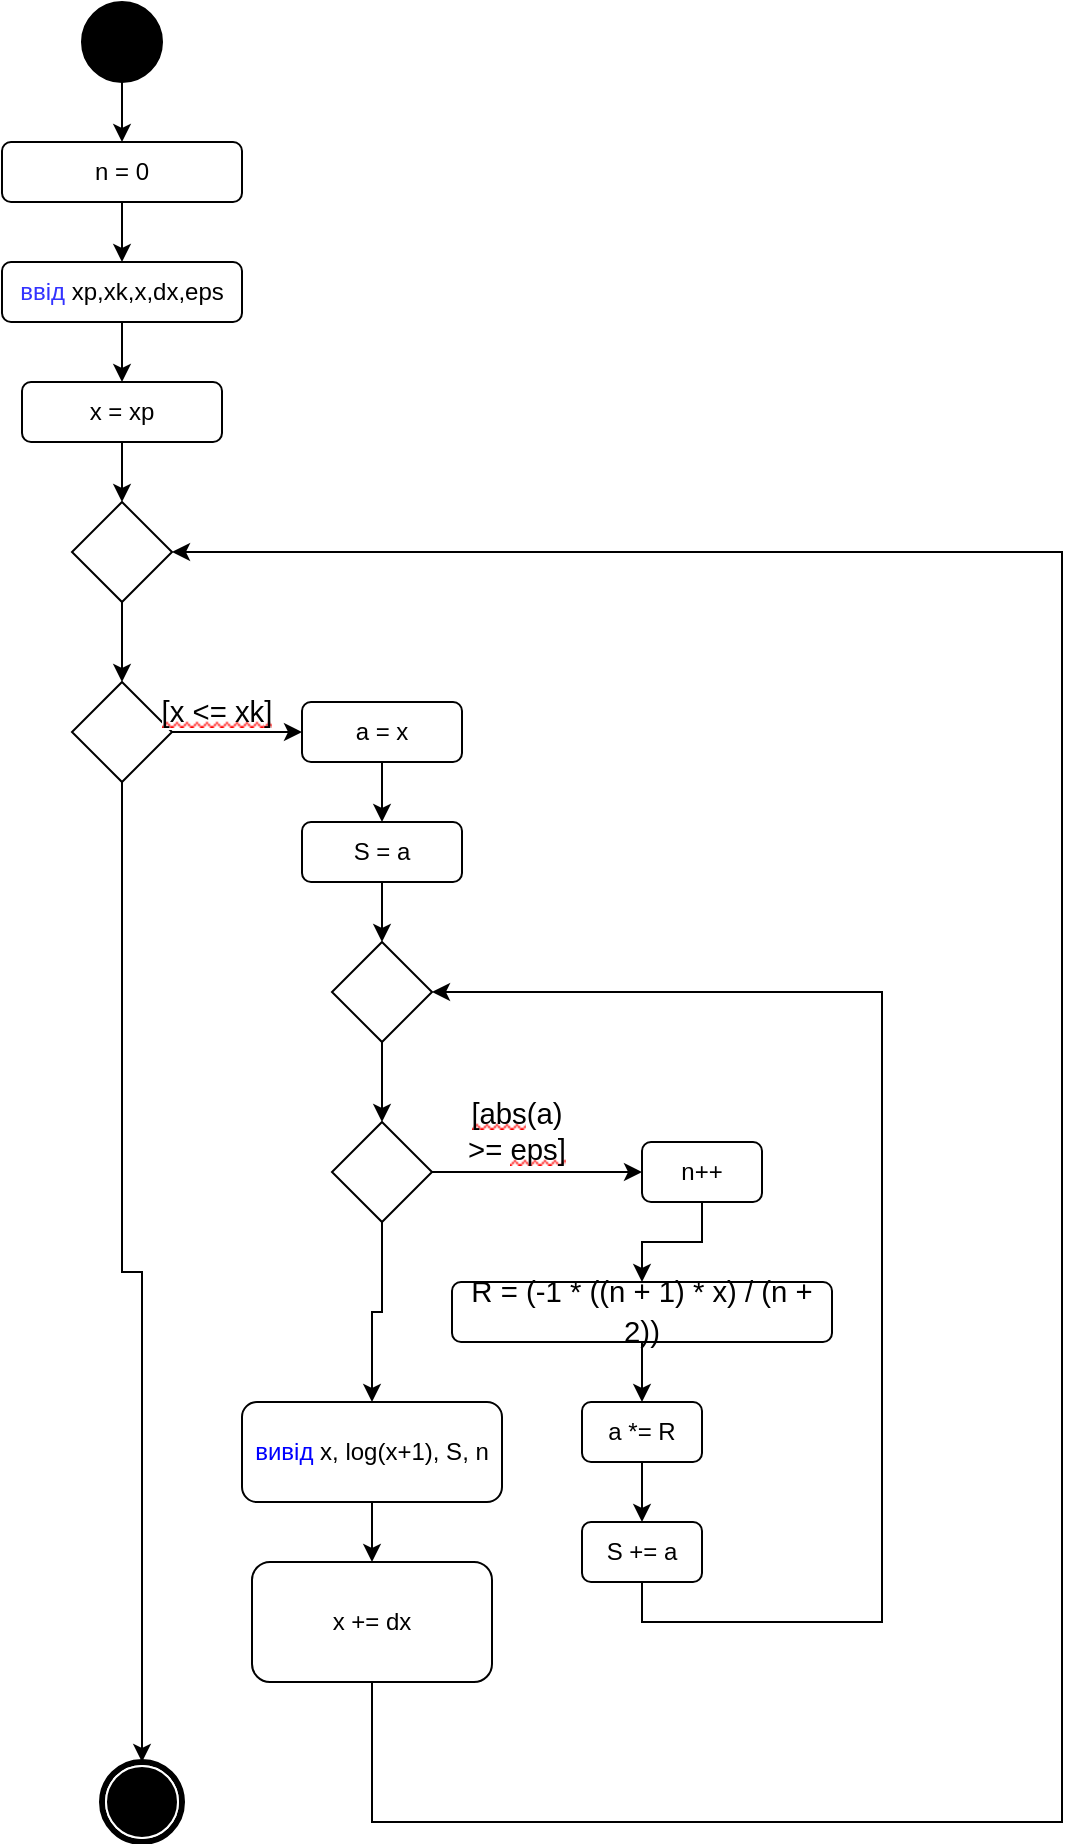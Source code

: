 <mxfile version="15.3.7" type="device"><diagram name="Page-1" id="0783ab3e-0a74-02c8-0abd-f7b4e66b4bec"><mxGraphModel dx="417" dy="608" grid="1" gridSize="10" guides="1" tooltips="1" connect="1" arrows="1" fold="1" page="1" pageScale="1" pageWidth="850" pageHeight="1100" background="none" math="0" shadow="0"><root><mxCell id="0"/><mxCell id="1" parent="0"/><mxCell id="FXF25-yfm71ArGIKio0q-5" style="edgeStyle=orthogonalEdgeStyle;rounded=0;orthogonalLoop=1;jettySize=auto;html=1;exitX=0.5;exitY=1;exitDx=0;exitDy=0;entryX=0.5;entryY=0;entryDx=0;entryDy=0;" edge="1" parent="1" source="60571a20871a0731-4" target="FXF25-yfm71ArGIKio0q-2"><mxGeometry relative="1" as="geometry"/></mxCell><mxCell id="60571a20871a0731-4" value="" style="ellipse;whiteSpace=wrap;html=1;rounded=0;shadow=0;comic=0;labelBackgroundColor=none;strokeWidth=1;fillColor=#000000;fontFamily=Verdana;fontSize=12;align=center;" parent="1" vertex="1"><mxGeometry x="880" y="40" width="40" height="40" as="geometry"/></mxCell><mxCell id="60571a20871a0731-5" value="" style="shape=mxgraph.bpmn.shape;html=1;verticalLabelPosition=bottom;labelBackgroundColor=#ffffff;verticalAlign=top;perimeter=ellipsePerimeter;outline=end;symbol=terminate;rounded=0;shadow=0;comic=0;strokeWidth=1;fontFamily=Verdana;fontSize=12;align=center;" parent="1" vertex="1"><mxGeometry x="890" y="920" width="40" height="40" as="geometry"/></mxCell><mxCell id="FXF25-yfm71ArGIKio0q-6" style="edgeStyle=orthogonalEdgeStyle;rounded=0;orthogonalLoop=1;jettySize=auto;html=1;exitX=0.5;exitY=1;exitDx=0;exitDy=0;entryX=0.5;entryY=0;entryDx=0;entryDy=0;" edge="1" parent="1" source="FXF25-yfm71ArGIKio0q-2" target="FXF25-yfm71ArGIKio0q-3"><mxGeometry relative="1" as="geometry"/></mxCell><mxCell id="FXF25-yfm71ArGIKio0q-2" value="n = 0" style="rounded=1;whiteSpace=wrap;html=1;" vertex="1" parent="1"><mxGeometry x="840" y="110" width="120" height="30" as="geometry"/></mxCell><mxCell id="FXF25-yfm71ArGIKio0q-8" style="edgeStyle=orthogonalEdgeStyle;rounded=0;orthogonalLoop=1;jettySize=auto;html=1;exitX=0.5;exitY=1;exitDx=0;exitDy=0;entryX=0.5;entryY=0;entryDx=0;entryDy=0;" edge="1" parent="1" source="FXF25-yfm71ArGIKio0q-3" target="FXF25-yfm71ArGIKio0q-7"><mxGeometry relative="1" as="geometry"/></mxCell><mxCell id="FXF25-yfm71ArGIKio0q-3" value="&lt;font color=&quot;#3333ff&quot;&gt;ввід &lt;/font&gt;&lt;font color=&quot;#000000&quot;&gt;xp,xk,x,dx,eps&lt;/font&gt;" style="rounded=1;whiteSpace=wrap;html=1;" vertex="1" parent="1"><mxGeometry x="840" y="170" width="120" height="30" as="geometry"/></mxCell><mxCell id="FXF25-yfm71ArGIKio0q-11" style="edgeStyle=orthogonalEdgeStyle;rounded=0;orthogonalLoop=1;jettySize=auto;html=1;exitX=0.5;exitY=1;exitDx=0;exitDy=0;entryX=0.5;entryY=0;entryDx=0;entryDy=0;" edge="1" parent="1" source="FXF25-yfm71ArGIKio0q-7" target="FXF25-yfm71ArGIKio0q-9"><mxGeometry relative="1" as="geometry"/></mxCell><mxCell id="FXF25-yfm71ArGIKio0q-7" value="x = xp" style="rounded=1;whiteSpace=wrap;html=1;" vertex="1" parent="1"><mxGeometry x="850" y="230" width="100" height="30" as="geometry"/></mxCell><mxCell id="FXF25-yfm71ArGIKio0q-12" style="edgeStyle=orthogonalEdgeStyle;rounded=0;orthogonalLoop=1;jettySize=auto;html=1;exitX=0.5;exitY=1;exitDx=0;exitDy=0;entryX=0.5;entryY=0;entryDx=0;entryDy=0;" edge="1" parent="1" source="FXF25-yfm71ArGIKio0q-9" target="FXF25-yfm71ArGIKio0q-10"><mxGeometry relative="1" as="geometry"/></mxCell><mxCell id="FXF25-yfm71ArGIKio0q-9" value="" style="rhombus;whiteSpace=wrap;html=1;" vertex="1" parent="1"><mxGeometry x="875" y="290" width="50" height="50" as="geometry"/></mxCell><mxCell id="FXF25-yfm71ArGIKio0q-20" style="edgeStyle=orthogonalEdgeStyle;rounded=0;orthogonalLoop=1;jettySize=auto;html=1;exitX=1;exitY=0.5;exitDx=0;exitDy=0;entryX=0;entryY=0.5;entryDx=0;entryDy=0;" edge="1" parent="1" source="FXF25-yfm71ArGIKio0q-10" target="FXF25-yfm71ArGIKio0q-13"><mxGeometry relative="1" as="geometry"/></mxCell><mxCell id="FXF25-yfm71ArGIKio0q-39" style="edgeStyle=orthogonalEdgeStyle;rounded=0;orthogonalLoop=1;jettySize=auto;html=1;exitX=0.5;exitY=1;exitDx=0;exitDy=0;entryX=0.5;entryY=0;entryDx=0;entryDy=0;" edge="1" parent="1" source="FXF25-yfm71ArGIKio0q-10" target="60571a20871a0731-5"><mxGeometry relative="1" as="geometry"/></mxCell><mxCell id="FXF25-yfm71ArGIKio0q-10" value="" style="rhombus;whiteSpace=wrap;html=1;" vertex="1" parent="1"><mxGeometry x="875" y="380" width="50" height="50" as="geometry"/></mxCell><mxCell id="FXF25-yfm71ArGIKio0q-21" style="edgeStyle=orthogonalEdgeStyle;rounded=0;orthogonalLoop=1;jettySize=auto;html=1;exitX=0.5;exitY=1;exitDx=0;exitDy=0;entryX=0.5;entryY=0;entryDx=0;entryDy=0;" edge="1" parent="1" source="FXF25-yfm71ArGIKio0q-13" target="FXF25-yfm71ArGIKio0q-14"><mxGeometry relative="1" as="geometry"/></mxCell><mxCell id="FXF25-yfm71ArGIKio0q-13" value="a = x" style="rounded=1;whiteSpace=wrap;html=1;" vertex="1" parent="1"><mxGeometry x="990" y="390" width="80" height="30" as="geometry"/></mxCell><mxCell id="FXF25-yfm71ArGIKio0q-18" style="edgeStyle=orthogonalEdgeStyle;rounded=0;orthogonalLoop=1;jettySize=auto;html=1;exitX=0.5;exitY=1;exitDx=0;exitDy=0;entryX=0.5;entryY=0;entryDx=0;entryDy=0;" edge="1" parent="1" source="FXF25-yfm71ArGIKio0q-14" target="FXF25-yfm71ArGIKio0q-16"><mxGeometry relative="1" as="geometry"/></mxCell><mxCell id="FXF25-yfm71ArGIKio0q-14" value="S = a" style="rounded=1;whiteSpace=wrap;html=1;" vertex="1" parent="1"><mxGeometry x="990" y="450" width="80" height="30" as="geometry"/></mxCell><mxCell id="FXF25-yfm71ArGIKio0q-19" style="edgeStyle=orthogonalEdgeStyle;rounded=0;orthogonalLoop=1;jettySize=auto;html=1;exitX=0.5;exitY=1;exitDx=0;exitDy=0;entryX=0.5;entryY=0;entryDx=0;entryDy=0;" edge="1" parent="1" source="FXF25-yfm71ArGIKio0q-16" target="FXF25-yfm71ArGIKio0q-17"><mxGeometry relative="1" as="geometry"/></mxCell><mxCell id="FXF25-yfm71ArGIKio0q-16" value="" style="rhombus;whiteSpace=wrap;html=1;" vertex="1" parent="1"><mxGeometry x="1005" y="510" width="50" height="50" as="geometry"/></mxCell><mxCell id="FXF25-yfm71ArGIKio0q-24" style="edgeStyle=orthogonalEdgeStyle;rounded=0;orthogonalLoop=1;jettySize=auto;html=1;exitX=1;exitY=0.5;exitDx=0;exitDy=0;entryX=0;entryY=0.5;entryDx=0;entryDy=0;" edge="1" parent="1" source="FXF25-yfm71ArGIKio0q-17" target="FXF25-yfm71ArGIKio0q-22"><mxGeometry relative="1" as="geometry"/></mxCell><mxCell id="FXF25-yfm71ArGIKio0q-35" style="edgeStyle=orthogonalEdgeStyle;rounded=0;orthogonalLoop=1;jettySize=auto;html=1;exitX=0.5;exitY=1;exitDx=0;exitDy=0;entryX=0.5;entryY=0;entryDx=0;entryDy=0;" edge="1" parent="1" source="FXF25-yfm71ArGIKio0q-17" target="FXF25-yfm71ArGIKio0q-34"><mxGeometry relative="1" as="geometry"/></mxCell><mxCell id="FXF25-yfm71ArGIKio0q-17" value="" style="rhombus;whiteSpace=wrap;html=1;" vertex="1" parent="1"><mxGeometry x="1005" y="600" width="50" height="50" as="geometry"/></mxCell><mxCell id="FXF25-yfm71ArGIKio0q-25" style="edgeStyle=orthogonalEdgeStyle;rounded=0;orthogonalLoop=1;jettySize=auto;html=1;exitX=0.5;exitY=1;exitDx=0;exitDy=0;entryX=0.5;entryY=0;entryDx=0;entryDy=0;" edge="1" parent="1" source="FXF25-yfm71ArGIKio0q-22" target="FXF25-yfm71ArGIKio0q-23"><mxGeometry relative="1" as="geometry"/></mxCell><mxCell id="FXF25-yfm71ArGIKio0q-22" value="n++" style="rounded=1;whiteSpace=wrap;html=1;" vertex="1" parent="1"><mxGeometry x="1160" y="610" width="60" height="30" as="geometry"/></mxCell><mxCell id="FXF25-yfm71ArGIKio0q-30" style="edgeStyle=orthogonalEdgeStyle;rounded=0;orthogonalLoop=1;jettySize=auto;html=1;exitX=0.5;exitY=1;exitDx=0;exitDy=0;entryX=0.5;entryY=0;entryDx=0;entryDy=0;" edge="1" parent="1" source="FXF25-yfm71ArGIKio0q-23" target="FXF25-yfm71ArGIKio0q-26"><mxGeometry relative="1" as="geometry"/></mxCell><mxCell id="FXF25-yfm71ArGIKio0q-23" value="&lt;span lang=&quot;UK-UA&quot; class=&quot;TextRun  BCX0 SCXW49007116&quot; style=&quot;animation: 0s ease 0s 1 normal none running none ; appearance: none ; backface-visibility: visible ; background: none 0% 0% / auto repeat scroll padding-box border-box rgba(0 , 0 , 0 , 0) ; border-color: rgb(0 , 0 , 0) ; border-collapse: separate ; border-width: 0px ; border-style: none ; border-spacing: 0px ; border-radius: 0px ; box-shadow: none ; box-sizing: content-box ; caption-side: top ; clear: none ; clip: auto ; color: rgb(0 , 0 , 0) ; content: normal ; cursor: text ; direction: ltr ; display: inline ; empty-cells: show ; float: none ; font-family: &amp;#34;wordvisi_msfontservice&amp;#34; , &amp;#34;calibri&amp;#34; , &amp;#34;calibri_embeddedfont&amp;#34; , &amp;#34;calibri_msfontservice&amp;#34; , sans-serif ; font-size: 14.667px ; height: auto ; line-height: 19.425px ; list-style: outside none disc ; margin: 0px ; max-height: none ; max-width: none ; min-height: 0px ; min-width: 0px ; opacity: 1 ; outline: rgb(0 , 0 , 0) none 0px ; overflow: visible ; overflow-wrap: break-word ; padding: 0px ; perspective: none ; perspective-origin: 0px 0px ; position: static ; resize: none ; speak: normal ; table-layout: auto ; text-align: left ; text-overflow: clip ; text-shadow: none ; transform: none ; transform-origin: 0px 0px ; transform-style: flat ; transition: all 0s ease 0s ; unicode-bidi: normal ; vertical-align: baseline ; visibility: visible ; width: auto ; word-break: normal ; z-index: auto ; zoom: 1&quot;&gt;&lt;span class=&quot;NormalTextRun  BCX0 SCXW49007116&quot;&gt;R = (-1 * ((n + 1) * x) / (n + 2))&lt;/span&gt;&lt;/span&gt;" style="rounded=1;whiteSpace=wrap;html=1;" vertex="1" parent="1"><mxGeometry x="1065" y="680" width="190" height="30" as="geometry"/></mxCell><mxCell id="FXF25-yfm71ArGIKio0q-31" style="edgeStyle=orthogonalEdgeStyle;rounded=0;orthogonalLoop=1;jettySize=auto;html=1;exitX=0.5;exitY=1;exitDx=0;exitDy=0;entryX=0.5;entryY=0;entryDx=0;entryDy=0;" edge="1" parent="1" source="FXF25-yfm71ArGIKio0q-26" target="FXF25-yfm71ArGIKio0q-27"><mxGeometry relative="1" as="geometry"/></mxCell><mxCell id="FXF25-yfm71ArGIKio0q-26" value="a *= R" style="rounded=1;whiteSpace=wrap;html=1;" vertex="1" parent="1"><mxGeometry x="1130" y="740" width="60" height="30" as="geometry"/></mxCell><mxCell id="FXF25-yfm71ArGIKio0q-32" style="edgeStyle=orthogonalEdgeStyle;rounded=0;orthogonalLoop=1;jettySize=auto;html=1;exitX=0.5;exitY=1;exitDx=0;exitDy=0;entryX=1;entryY=0.5;entryDx=0;entryDy=0;" edge="1" parent="1" source="FXF25-yfm71ArGIKio0q-27" target="FXF25-yfm71ArGIKio0q-16"><mxGeometry relative="1" as="geometry"><mxPoint x="991.2" y="630" as="targetPoint"/><Array as="points"><mxPoint x="1160" y="850"/><mxPoint x="1280" y="850"/><mxPoint x="1280" y="535"/></Array></mxGeometry></mxCell><mxCell id="FXF25-yfm71ArGIKio0q-27" value="S += a" style="rounded=1;whiteSpace=wrap;html=1;" vertex="1" parent="1"><mxGeometry x="1130" y="800" width="60" height="30" as="geometry"/></mxCell><mxCell id="FXF25-yfm71ArGIKio0q-28" value="&lt;span class=&quot;SpellingError SCXW174847613 BCX0&quot; style=&quot;margin: 0px ; padding: 0px ; background-repeat: repeat-x ; background-position: left bottom ; background-image: url(&amp;#34;data:image/gif;base64,R0lGODlhBQAEAJECAP////8AAAAAAAAAACH5BAEAAAIALAAAAAAFAAQAAAIIlGAXCCHrTCgAOw==&amp;#34;) ; border-bottom: 1px solid transparent ; color: rgb(0 , 0 , 0) ; font-family: &amp;#34;calibri&amp;#34; , &amp;#34;calibri_embeddedfont&amp;#34; , &amp;#34;calibri_msfontservice&amp;#34; , sans-serif ; font-size: 14.667px ; text-align: left ; background-color: rgb(255 , 255 , 255)&quot;&gt;[abs&lt;/span&gt;&lt;span class=&quot;NormalTextRun SCXW174847613 BCX0&quot; style=&quot;margin: 0px ; padding: 0px ; color: rgb(0 , 0 , 0) ; font-family: &amp;#34;calibri&amp;#34; , &amp;#34;calibri_embeddedfont&amp;#34; , &amp;#34;calibri_msfontservice&amp;#34; , sans-serif ; font-size: 14.667px ; text-align: left ; background-color: rgb(255 , 255 , 255)&quot;&gt;(a) &amp;gt;=&amp;nbsp;&lt;/span&gt;&lt;span class=&quot;SpellingError SCXW174847613 BCX0&quot; style=&quot;margin: 0px ; padding: 0px ; background-repeat: repeat-x ; background-position: left bottom ; background-image: url(&amp;#34;data:image/gif;base64,R0lGODlhBQAEAJECAP////8AAAAAAAAAACH5BAEAAAIALAAAAAAFAAQAAAIIlGAXCCHrTCgAOw==&amp;#34;) ; border-bottom: 1px solid transparent ; color: rgb(0 , 0 , 0) ; font-family: &amp;#34;calibri&amp;#34; , &amp;#34;calibri_embeddedfont&amp;#34; , &amp;#34;calibri_msfontservice&amp;#34; , sans-serif ; font-size: 14.667px ; text-align: left ; background-color: rgb(255 , 255 , 255)&quot;&gt;eps]&lt;/span&gt;" style="text;html=1;strokeColor=none;fillColor=none;align=center;verticalAlign=middle;whiteSpace=wrap;rounded=0;" vertex="1" parent="1"><mxGeometry x="1050" y="600" width="95" height="10" as="geometry"/></mxCell><mxCell id="FXF25-yfm71ArGIKio0q-29" value="&lt;span class=&quot;SpellingError SCXW174847613 BCX0&quot; style=&quot;margin: 0px ; padding: 0px ; background-repeat: repeat-x ; background-position: left bottom ; background-image: url(&amp;#34;data:image/gif;base64,R0lGODlhBQAEAJECAP////8AAAAAAAAAACH5BAEAAAIALAAAAAAFAAQAAAIIlGAXCCHrTCgAOw==&amp;#34;) ; border-bottom: 1px solid transparent ; color: rgb(0 , 0 , 0) ; font-family: &amp;#34;calibri&amp;#34; , &amp;#34;calibri_embeddedfont&amp;#34; , &amp;#34;calibri_msfontservice&amp;#34; , sans-serif ; font-size: 14.667px ; text-align: left ; background-color: rgb(255 , 255 , 255)&quot;&gt;[x &amp;lt;= xk&lt;/span&gt;&lt;span class=&quot;SpellingError SCXW174847613 BCX0&quot; style=&quot;margin: 0px ; padding: 0px ; background-repeat: repeat-x ; background-position: left bottom ; background-image: url(&amp;#34;data:image/gif;base64,R0lGODlhBQAEAJECAP////8AAAAAAAAAACH5BAEAAAIALAAAAAAFAAQAAAIIlGAXCCHrTCgAOw==&amp;#34;) ; border-bottom: 1px solid transparent ; color: rgb(0 , 0 , 0) ; font-family: &amp;#34;calibri&amp;#34; , &amp;#34;calibri_embeddedfont&amp;#34; , &amp;#34;calibri_msfontservice&amp;#34; , sans-serif ; font-size: 14.667px ; text-align: left ; background-color: rgb(255 , 255 , 255)&quot;&gt;]&lt;/span&gt;" style="text;html=1;strokeColor=none;fillColor=none;align=center;verticalAlign=middle;whiteSpace=wrap;rounded=0;" vertex="1" parent="1"><mxGeometry x="900" y="390" width="95" height="10" as="geometry"/></mxCell><mxCell id="FXF25-yfm71ArGIKio0q-37" style="edgeStyle=orthogonalEdgeStyle;rounded=0;orthogonalLoop=1;jettySize=auto;html=1;exitX=0.5;exitY=1;exitDx=0;exitDy=0;entryX=0.5;entryY=0;entryDx=0;entryDy=0;" edge="1" parent="1" source="FXF25-yfm71ArGIKio0q-34" target="FXF25-yfm71ArGIKio0q-36"><mxGeometry relative="1" as="geometry"/></mxCell><mxCell id="FXF25-yfm71ArGIKio0q-34" value="&lt;font color=&quot;#0000ff&quot;&gt;вивід&lt;/font&gt; x, log(x+1), S, n" style="rounded=1;whiteSpace=wrap;html=1;" vertex="1" parent="1"><mxGeometry x="960" y="740" width="130" height="50" as="geometry"/></mxCell><mxCell id="FXF25-yfm71ArGIKio0q-38" style="edgeStyle=orthogonalEdgeStyle;rounded=0;orthogonalLoop=1;jettySize=auto;html=1;exitX=0.5;exitY=1;exitDx=0;exitDy=0;entryX=1;entryY=0.5;entryDx=0;entryDy=0;" edge="1" parent="1" source="FXF25-yfm71ArGIKio0q-36" target="FXF25-yfm71ArGIKio0q-9"><mxGeometry relative="1" as="geometry"><Array as="points"><mxPoint x="1025" y="950"/><mxPoint x="1370" y="950"/><mxPoint x="1370" y="315"/></Array></mxGeometry></mxCell><mxCell id="FXF25-yfm71ArGIKio0q-36" value="x += dx" style="rounded=1;whiteSpace=wrap;html=1;" vertex="1" parent="1"><mxGeometry x="965" y="820" width="120" height="60" as="geometry"/></mxCell></root></mxGraphModel></diagram></mxfile>